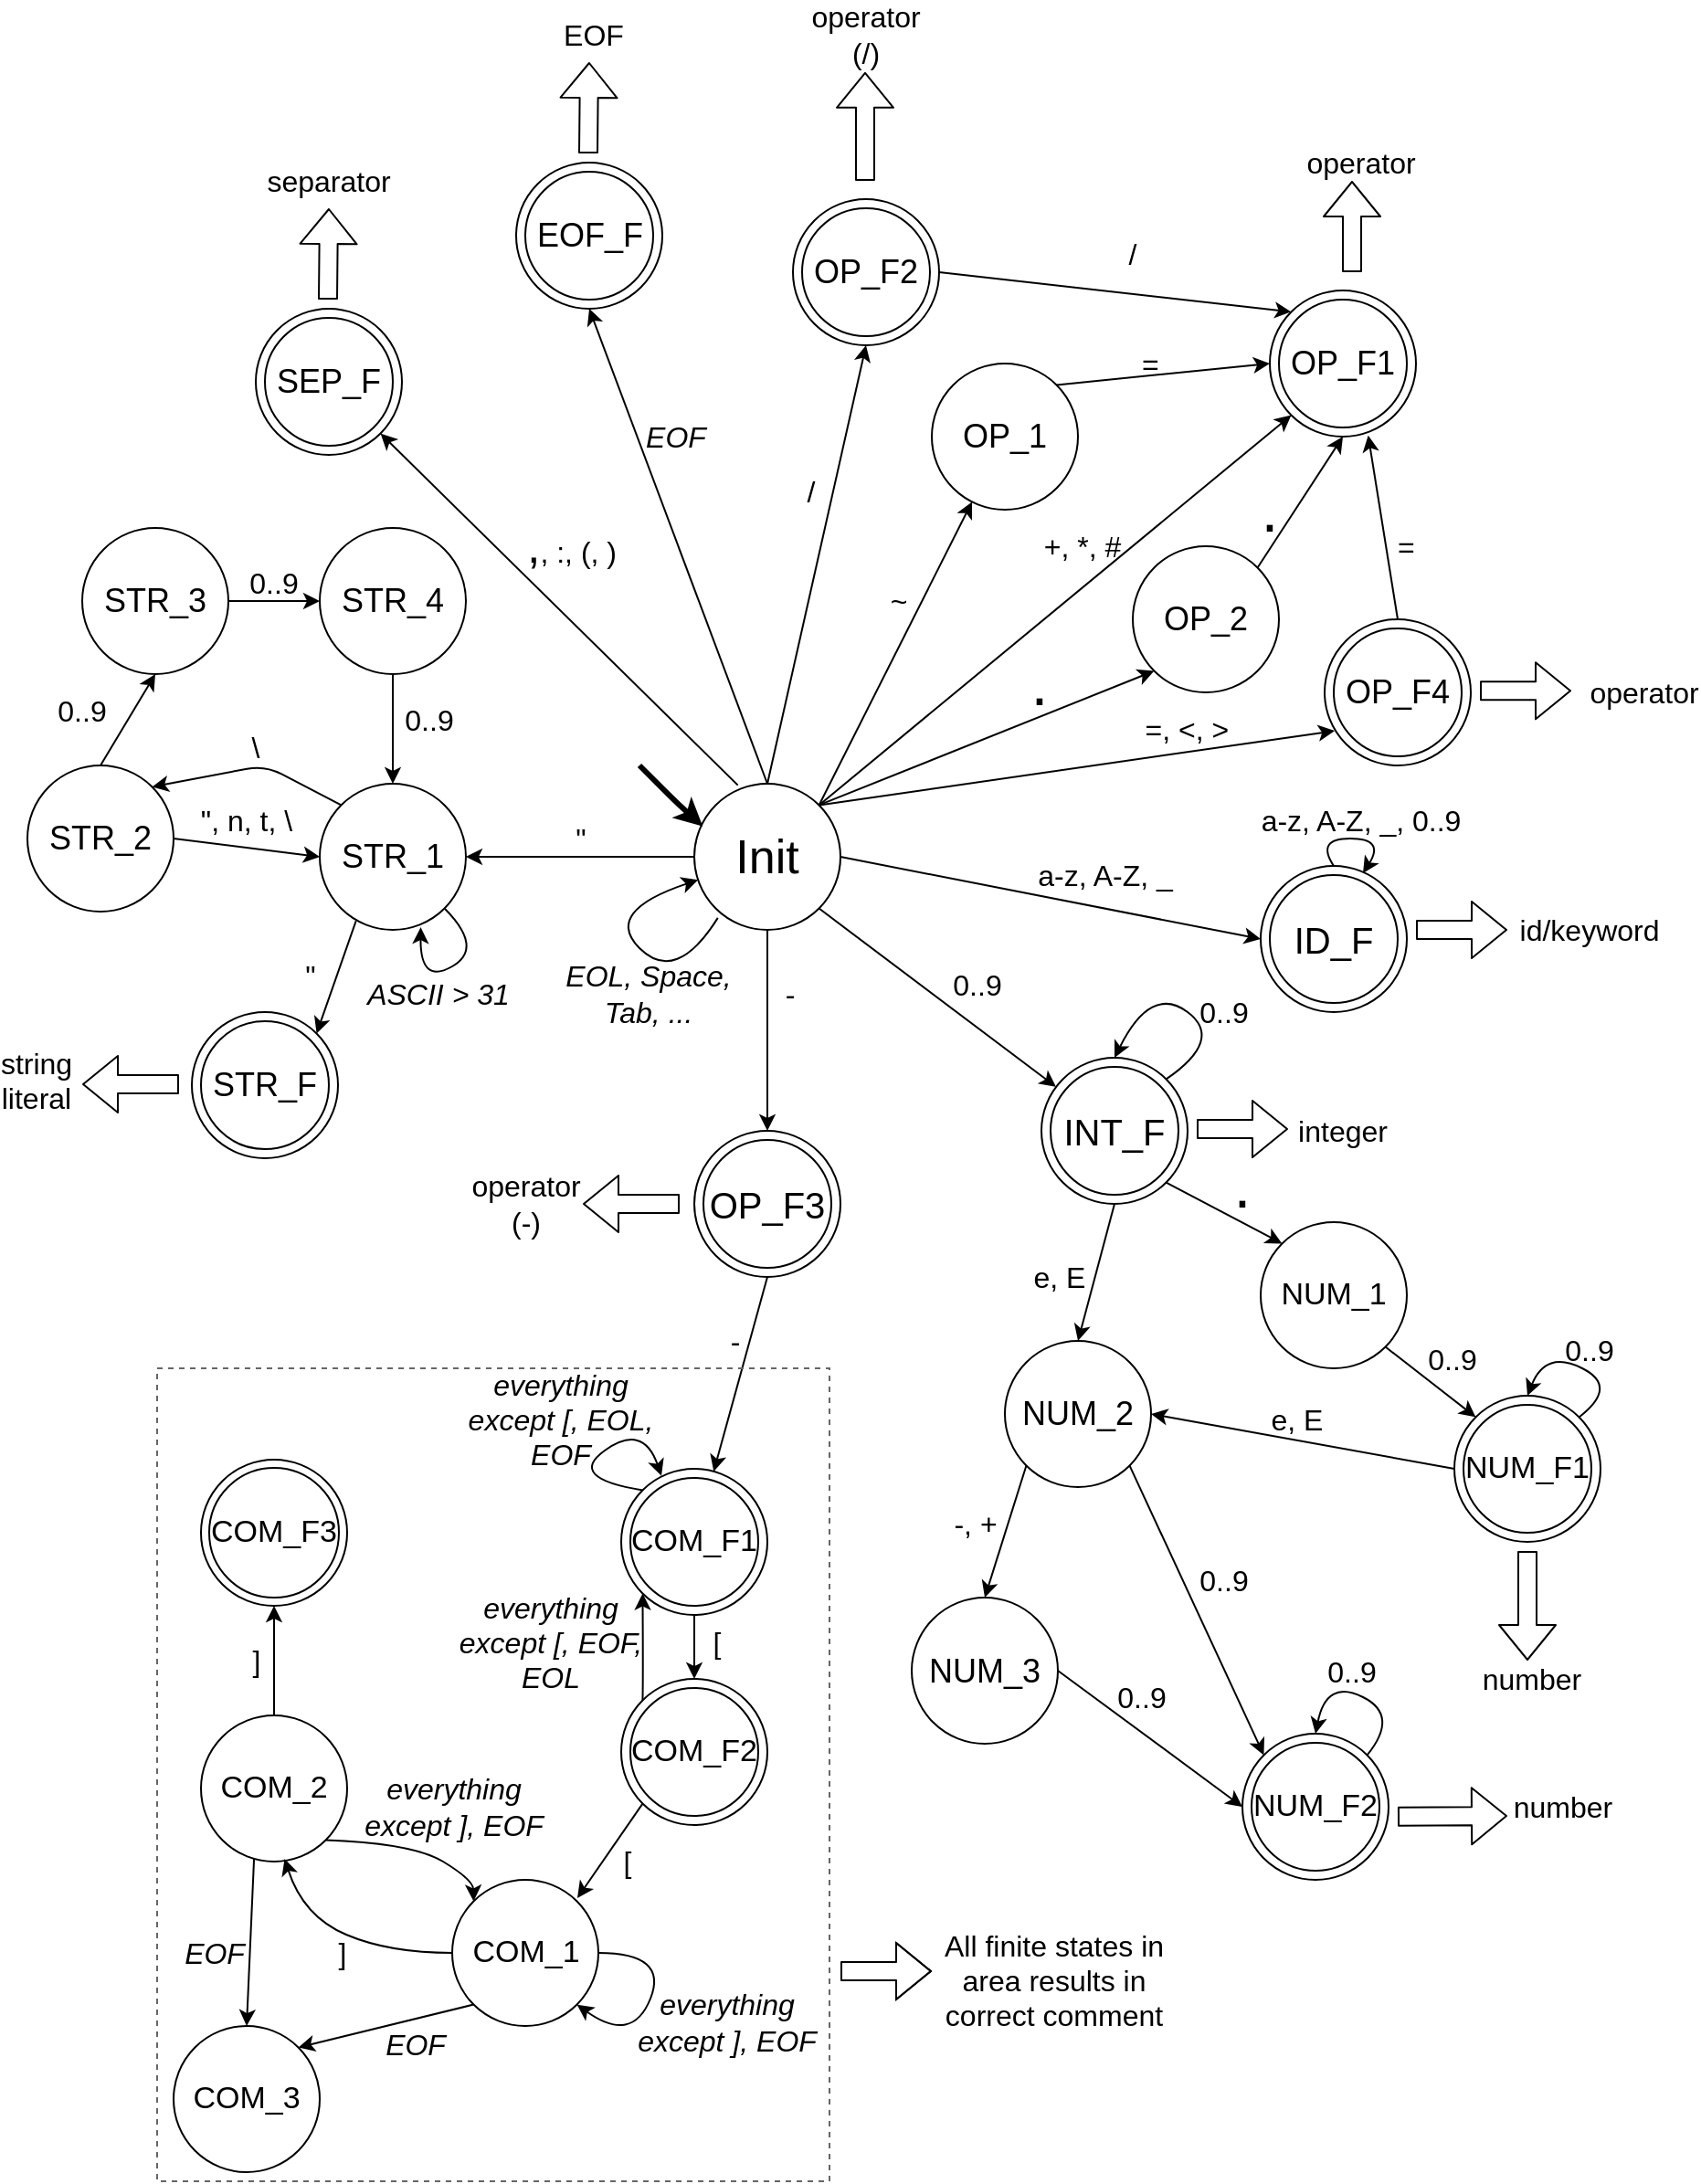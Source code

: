 <mxfile version="15.8.8" type="device"><diagram id="jfhymkSBReP0TE36wZ99" name="Page-1"><mxGraphModel dx="2858" dy="2283" grid="1" gridSize="10" guides="1" tooltips="1" connect="1" arrows="1" fold="1" page="1" pageScale="1" pageWidth="827" pageHeight="1169" math="0" shadow="0"><root><mxCell id="0"/><mxCell id="1" parent="0"/><mxCell id="UPaLBRPtknd_56QeNl5u-7" value="" style="endArrow=classic;html=1;exitX=1;exitY=0.5;exitDx=0;exitDy=0;entryX=0;entryY=0.5;entryDx=0;entryDy=0;" parent="1" source="UPaLBRPtknd_56QeNl5u-9" target="UPaLBRPtknd_56QeNl5u-10" edge="1"><mxGeometry width="50" height="50" relative="1" as="geometry"><mxPoint x="463.9" y="465.97" as="sourcePoint"/><mxPoint x="554.0" y="435" as="targetPoint"/></mxGeometry></mxCell><mxCell id="UPaLBRPtknd_56QeNl5u-8" value="a-z, A-Z, _" style="text;html=1;strokeColor=none;fillColor=none;align=center;verticalAlign=middle;whiteSpace=wrap;rounded=0;fontSize=16;" parent="1" vertex="1"><mxGeometry x="529" y="460" width="80" height="20" as="geometry"/></mxCell><mxCell id="UPaLBRPtknd_56QeNl5u-9" value="Init" style="ellipse;whiteSpace=wrap;html=1;aspect=fixed;fontSize=26;" parent="1" vertex="1"><mxGeometry x="344" y="420" width="80" height="80" as="geometry"/></mxCell><mxCell id="UPaLBRPtknd_56QeNl5u-10" value="ID_F" style="ellipse;whiteSpace=wrap;html=1;aspect=fixed;fontSize=20;strokeWidth=1;" parent="1" vertex="1"><mxGeometry x="654" y="465" width="80" height="80" as="geometry"/></mxCell><mxCell id="UPaLBRPtknd_56QeNl5u-13" value="" style="curved=1;endArrow=classic;html=1;fontSize=26;exitX=0.5;exitY=0;exitDx=0;exitDy=0;entryX=0.7;entryY=0.05;entryDx=0;entryDy=0;entryPerimeter=0;" parent="1" source="UPaLBRPtknd_56QeNl5u-10" target="UPaLBRPtknd_56QeNl5u-10" edge="1"><mxGeometry width="50" height="50" relative="1" as="geometry"><mxPoint x="594" y="510" as="sourcePoint"/><mxPoint x="644" y="460" as="targetPoint"/><Array as="points"><mxPoint x="684" y="450"/><mxPoint x="722" y="450"/></Array></mxGeometry></mxCell><mxCell id="UPaLBRPtknd_56QeNl5u-14" value="a-z, A-Z, _, 0..9" style="text;html=1;strokeColor=none;fillColor=none;align=center;verticalAlign=middle;whiteSpace=wrap;rounded=0;fontSize=16;" parent="1" vertex="1"><mxGeometry x="649" y="430" width="120" height="20" as="geometry"/></mxCell><mxCell id="UPaLBRPtknd_56QeNl5u-15" value="INT_F" style="ellipse;whiteSpace=wrap;html=1;aspect=fixed;fontSize=20;strokeWidth=1;" parent="1" vertex="1"><mxGeometry x="534" y="570" width="80" height="80" as="geometry"/></mxCell><mxCell id="UPaLBRPtknd_56QeNl5u-16" value="" style="endArrow=classic;html=1;fontSize=16;exitX=1;exitY=1;exitDx=0;exitDy=0;" parent="1" source="UPaLBRPtknd_56QeNl5u-9" target="UPaLBRPtknd_56QeNl5u-15" edge="1"><mxGeometry width="50" height="50" relative="1" as="geometry"><mxPoint x="564" y="490" as="sourcePoint"/><mxPoint x="614" y="440" as="targetPoint"/></mxGeometry></mxCell><mxCell id="UPaLBRPtknd_56QeNl5u-17" value="0..9" style="text;html=1;strokeColor=none;fillColor=none;align=center;verticalAlign=middle;whiteSpace=wrap;rounded=0;fontSize=16;" parent="1" vertex="1"><mxGeometry x="459" y="520" width="80" height="20" as="geometry"/></mxCell><mxCell id="UPaLBRPtknd_56QeNl5u-19" value="" style="curved=1;endArrow=classic;html=1;fontSize=16;exitX=1;exitY=0;exitDx=0;exitDy=0;entryX=0.5;entryY=0;entryDx=0;entryDy=0;" parent="1" source="UPaLBRPtknd_56QeNl5u-15" target="UPaLBRPtknd_56QeNl5u-15" edge="1"><mxGeometry width="50" height="50" relative="1" as="geometry"><mxPoint x="694" y="530" as="sourcePoint"/><mxPoint x="764" y="480" as="targetPoint"/><Array as="points"><mxPoint x="634" y="560"/><mxPoint x="594" y="530"/></Array></mxGeometry></mxCell><mxCell id="UPaLBRPtknd_56QeNl5u-20" value="0..9" style="text;html=1;strokeColor=none;fillColor=none;align=center;verticalAlign=middle;whiteSpace=wrap;rounded=0;fontSize=16;" parent="1" vertex="1"><mxGeometry x="614" y="535" width="40" height="20" as="geometry"/></mxCell><mxCell id="UPaLBRPtknd_56QeNl5u-23" value="" style="endArrow=classic;html=1;fontSize=16;exitX=0.5;exitY=1;exitDx=0;exitDy=0;entryX=0.5;entryY=0;entryDx=0;entryDy=0;" parent="1" source="UPaLBRPtknd_56QeNl5u-15" target="RQZghlKb2XLVZH8_1ezN-1" edge="1"><mxGeometry width="50" height="50" relative="1" as="geometry"><mxPoint x="629.5" y="690" as="sourcePoint"/><mxPoint x="618.5" y="750" as="targetPoint"/></mxGeometry></mxCell><mxCell id="UPaLBRPtknd_56QeNl5u-25" value="e, E" style="text;html=1;strokeColor=none;fillColor=none;align=center;verticalAlign=middle;whiteSpace=wrap;rounded=0;fontSize=16;" parent="1" vertex="1"><mxGeometry x="519" y="680" width="50" height="20" as="geometry"/></mxCell><mxCell id="UPaLBRPtknd_56QeNl5u-29" value="." style="text;html=1;strokeColor=none;fillColor=none;align=center;verticalAlign=middle;whiteSpace=wrap;rounded=0;fontSize=34;" parent="1" vertex="1"><mxGeometry x="624" y="630" width="40" height="20" as="geometry"/></mxCell><mxCell id="UPaLBRPtknd_56QeNl5u-35" value="-, +" style="text;html=1;strokeColor=none;fillColor=none;align=center;verticalAlign=middle;whiteSpace=wrap;rounded=0;fontSize=16;" parent="1" vertex="1"><mxGeometry x="478" y="815" width="40" height="20" as="geometry"/></mxCell><mxCell id="UPaLBRPtknd_56QeNl5u-43" value="0..9" style="text;html=1;strokeColor=none;fillColor=none;align=center;verticalAlign=middle;whiteSpace=wrap;rounded=0;fontSize=16;" parent="1" vertex="1"><mxGeometry x="569" y="910" width="40" height="20" as="geometry"/></mxCell><mxCell id="UPaLBRPtknd_56QeNl5u-44" value="" style="curved=1;endArrow=classic;html=1;fontSize=16;exitX=1;exitY=0;exitDx=0;exitDy=0;entryX=0.5;entryY=0;entryDx=0;entryDy=0;" parent="1" source="RQZghlKb2XLVZH8_1ezN-2" target="RQZghlKb2XLVZH8_1ezN-2" edge="1"><mxGeometry width="50" height="50" relative="1" as="geometry"><mxPoint x="734" y="854" as="sourcePoint"/><mxPoint x="724" y="840" as="targetPoint"/><Array as="points"><mxPoint x="730" y="930"/><mxPoint x="690" y="910"/></Array></mxGeometry></mxCell><mxCell id="UPaLBRPtknd_56QeNl5u-49" value="STR_1" style="ellipse;whiteSpace=wrap;html=1;aspect=fixed;fontSize=18;" parent="1" vertex="1"><mxGeometry x="139" y="420" width="80" height="80" as="geometry"/></mxCell><mxCell id="UPaLBRPtknd_56QeNl5u-50" value="" style="endArrow=classic;html=1;fontSize=16;exitX=0;exitY=0.5;exitDx=0;exitDy=0;entryX=1;entryY=0.5;entryDx=0;entryDy=0;" parent="1" source="UPaLBRPtknd_56QeNl5u-9" target="UPaLBRPtknd_56QeNl5u-49" edge="1"><mxGeometry width="50" height="50" relative="1" as="geometry"><mxPoint x="334" y="640" as="sourcePoint"/><mxPoint x="384" y="590" as="targetPoint"/></mxGeometry></mxCell><mxCell id="UPaLBRPtknd_56QeNl5u-51" value="&quot;" style="text;html=1;strokeColor=none;fillColor=none;align=center;verticalAlign=middle;whiteSpace=wrap;rounded=0;fontSize=16;" parent="1" vertex="1"><mxGeometry x="266.5" y="440" width="30" height="20" as="geometry"/></mxCell><mxCell id="UPaLBRPtknd_56QeNl5u-52" value="STR_F" style="ellipse;whiteSpace=wrap;html=1;aspect=fixed;fontSize=18;strokeWidth=1;" parent="1" vertex="1"><mxGeometry x="69" y="545" width="80" height="80" as="geometry"/></mxCell><mxCell id="UPaLBRPtknd_56QeNl5u-53" value="STR_2" style="ellipse;whiteSpace=wrap;html=1;aspect=fixed;fontSize=18;" parent="1" vertex="1"><mxGeometry x="-21" y="410" width="80" height="80" as="geometry"/></mxCell><mxCell id="UPaLBRPtknd_56QeNl5u-54" value="" style="endArrow=classic;html=1;fontSize=16;exitX=0.248;exitY=0.939;exitDx=0;exitDy=0;entryX=1;entryY=0;entryDx=0;entryDy=0;exitPerimeter=0;" parent="1" source="UPaLBRPtknd_56QeNl5u-49" target="UPaLBRPtknd_56QeNl5u-52" edge="1"><mxGeometry width="50" height="50" relative="1" as="geometry"><mxPoint x="409" y="640" as="sourcePoint"/><mxPoint x="459" y="590" as="targetPoint"/></mxGeometry></mxCell><mxCell id="UPaLBRPtknd_56QeNl5u-56" value="&quot;" style="text;html=1;strokeColor=none;fillColor=none;align=center;verticalAlign=middle;whiteSpace=wrap;rounded=0;fontSize=16;" parent="1" vertex="1"><mxGeometry x="119" y="515" width="30" height="20" as="geometry"/></mxCell><mxCell id="UPaLBRPtknd_56QeNl5u-62" value="" style="group;fontSize=15;" parent="1" vertex="1" connectable="0"><mxGeometry x="159" y="515" width="90" height="30" as="geometry"/></mxCell><mxCell id="UPaLBRPtknd_56QeNl5u-60" value="&lt;i style=&quot;font-size: 16px;&quot;&gt;&lt;font style=&quot;font-size: 16px;&quot;&gt;ASCII &amp;gt; 31&lt;/font&gt;&lt;/i&gt;" style="text;html=1;strokeColor=none;fillColor=none;align=center;verticalAlign=middle;whiteSpace=wrap;rounded=0;fontSize=16;" parent="UPaLBRPtknd_56QeNl5u-62" vertex="1"><mxGeometry y="10" width="90" height="20" as="geometry"/></mxCell><mxCell id="UPaLBRPtknd_56QeNl5u-63" value="" style="endArrow=classic;html=1;fontSize=16;exitX=0;exitY=0;exitDx=0;exitDy=0;entryX=1;entryY=0;entryDx=0;entryDy=0;" parent="1" source="UPaLBRPtknd_56QeNl5u-49" target="UPaLBRPtknd_56QeNl5u-53" edge="1"><mxGeometry width="50" height="50" relative="1" as="geometry"><mxPoint x="189" y="555" as="sourcePoint"/><mxPoint x="239" y="505" as="targetPoint"/><Array as="points"><mxPoint x="109" y="410"/></Array></mxGeometry></mxCell><mxCell id="UPaLBRPtknd_56QeNl5u-64" value="\" style="text;html=1;strokeColor=none;fillColor=none;align=center;verticalAlign=middle;whiteSpace=wrap;rounded=0;fontSize=16;" parent="1" vertex="1"><mxGeometry x="89" y="390" width="30" height="20" as="geometry"/></mxCell><mxCell id="UPaLBRPtknd_56QeNl5u-65" value="STR_3" style="ellipse;whiteSpace=wrap;html=1;aspect=fixed;fontSize=18;" parent="1" vertex="1"><mxGeometry x="9" y="280" width="80" height="80" as="geometry"/></mxCell><mxCell id="UPaLBRPtknd_56QeNl5u-66" value="STR_4" style="ellipse;whiteSpace=wrap;html=1;aspect=fixed;fontSize=18;" parent="1" vertex="1"><mxGeometry x="139" y="280" width="80" height="80" as="geometry"/></mxCell><mxCell id="UPaLBRPtknd_56QeNl5u-67" value="" style="endArrow=classic;html=1;fontSize=16;entryX=0.5;entryY=1;entryDx=0;entryDy=0;exitX=0.5;exitY=0;exitDx=0;exitDy=0;" parent="1" source="UPaLBRPtknd_56QeNl5u-53" target="UPaLBRPtknd_56QeNl5u-65" edge="1"><mxGeometry width="50" height="50" relative="1" as="geometry"><mxPoint x="49" y="420" as="sourcePoint"/><mxPoint x="99" y="370" as="targetPoint"/></mxGeometry></mxCell><mxCell id="UPaLBRPtknd_56QeNl5u-68" value="" style="endArrow=classic;html=1;fontSize=16;entryX=0;entryY=0.5;entryDx=0;entryDy=0;exitX=1;exitY=0.5;exitDx=0;exitDy=0;" parent="1" source="UPaLBRPtknd_56QeNl5u-65" target="UPaLBRPtknd_56QeNl5u-66" edge="1"><mxGeometry width="50" height="50" relative="1" as="geometry"><mxPoint x="59" y="430" as="sourcePoint"/><mxPoint x="59" y="370" as="targetPoint"/></mxGeometry></mxCell><mxCell id="UPaLBRPtknd_56QeNl5u-69" value="" style="endArrow=classic;html=1;fontSize=16;entryX=0.5;entryY=0;entryDx=0;entryDy=0;exitX=0.5;exitY=1;exitDx=0;exitDy=0;" parent="1" source="UPaLBRPtknd_56QeNl5u-66" target="UPaLBRPtknd_56QeNl5u-49" edge="1"><mxGeometry width="50" height="50" relative="1" as="geometry"><mxPoint x="179" y="390" as="sourcePoint"/><mxPoint x="229" y="390" as="targetPoint"/></mxGeometry></mxCell><mxCell id="UPaLBRPtknd_56QeNl5u-70" value="" style="curved=1;endArrow=classic;html=1;fontSize=16;entryX=0.691;entryY=0.982;entryDx=0;entryDy=0;exitX=1;exitY=1;exitDx=0;exitDy=0;entryPerimeter=0;" parent="1" source="UPaLBRPtknd_56QeNl5u-49" target="UPaLBRPtknd_56QeNl5u-49" edge="1"><mxGeometry width="50" height="50" relative="1" as="geometry"><mxPoint x="169" y="555" as="sourcePoint"/><mxPoint x="219" y="505" as="targetPoint"/><Array as="points"><mxPoint x="229" y="510"/><mxPoint x="194" y="530"/></Array></mxGeometry></mxCell><mxCell id="UPaLBRPtknd_56QeNl5u-71" value="0..9" style="text;html=1;strokeColor=none;fillColor=none;align=center;verticalAlign=middle;whiteSpace=wrap;rounded=0;fontSize=16;" parent="1" vertex="1"><mxGeometry x="-11" y="370" width="40" height="20" as="geometry"/></mxCell><mxCell id="UPaLBRPtknd_56QeNl5u-72" value="0..9" style="text;html=1;strokeColor=none;fillColor=none;align=center;verticalAlign=middle;whiteSpace=wrap;rounded=0;fontSize=16;" parent="1" vertex="1"><mxGeometry x="94" y="300" width="40" height="20" as="geometry"/></mxCell><mxCell id="UPaLBRPtknd_56QeNl5u-73" value="0..9" style="text;html=1;strokeColor=none;fillColor=none;align=center;verticalAlign=middle;whiteSpace=wrap;rounded=0;fontSize=16;" parent="1" vertex="1"><mxGeometry x="179" y="375" width="40" height="20" as="geometry"/></mxCell><mxCell id="UPaLBRPtknd_56QeNl5u-75" value="" style="endArrow=classic;html=1;fontSize=16;exitX=1;exitY=0.5;exitDx=0;exitDy=0;entryX=0;entryY=0.5;entryDx=0;entryDy=0;" parent="1" source="UPaLBRPtknd_56QeNl5u-53" target="UPaLBRPtknd_56QeNl5u-49" edge="1"><mxGeometry width="50" height="50" relative="1" as="geometry"><mxPoint x="279" y="540" as="sourcePoint"/><mxPoint x="329" y="490" as="targetPoint"/></mxGeometry></mxCell><mxCell id="UPaLBRPtknd_56QeNl5u-76" value="&quot;, n, t, \" style="text;html=1;strokeColor=none;fillColor=none;align=center;verticalAlign=middle;whiteSpace=wrap;rounded=0;fontSize=16;" parent="1" vertex="1"><mxGeometry x="69" y="430" width="60" height="20" as="geometry"/></mxCell><mxCell id="UPaLBRPtknd_56QeNl5u-78" value="" style="endArrow=classic;html=1;fontSize=16;entryX=0.058;entryY=0.292;entryDx=0;entryDy=0;strokeWidth=3;entryPerimeter=0;" parent="1" target="UPaLBRPtknd_56QeNl5u-9" edge="1"><mxGeometry width="50" height="50" relative="1" as="geometry"><mxPoint x="314" y="410" as="sourcePoint"/><mxPoint x="394" y="320" as="targetPoint"/><Array as="points"><mxPoint x="334" y="430"/></Array></mxGeometry></mxCell><mxCell id="UPaLBRPtknd_56QeNl5u-79" value="" style="endArrow=classic;html=1;fontSize=16;exitX=0.5;exitY=1;exitDx=0;exitDy=0;entryX=0.5;entryY=0;entryDx=0;entryDy=0;" parent="1" source="UPaLBRPtknd_56QeNl5u-9" target="UPaLBRPtknd_56QeNl5u-81" edge="1"><mxGeometry width="50" height="50" relative="1" as="geometry"><mxPoint x="314.244" y="520.004" as="sourcePoint"/><mxPoint x="414" y="580" as="targetPoint"/></mxGeometry></mxCell><mxCell id="UPaLBRPtknd_56QeNl5u-81" value="OP_F3" style="ellipse;whiteSpace=wrap;html=1;aspect=fixed;fontSize=20;strokeWidth=1;fontStyle=0" parent="1" vertex="1"><mxGeometry x="344" y="610" width="80" height="80" as="geometry"/></mxCell><mxCell id="UPaLBRPtknd_56QeNl5u-82" value="-" style="text;html=1;strokeColor=none;fillColor=none;align=center;verticalAlign=middle;whiteSpace=wrap;rounded=0;fontSize=16;" parent="1" vertex="1"><mxGeometry x="384" y="525" width="25" height="20" as="geometry"/></mxCell><mxCell id="UPaLBRPtknd_56QeNl5u-84" value="-" style="text;html=1;strokeColor=none;fillColor=none;align=center;verticalAlign=middle;whiteSpace=wrap;rounded=0;fontSize=16;" parent="1" vertex="1"><mxGeometry x="354" y="715" width="25" height="20" as="geometry"/></mxCell><mxCell id="UPaLBRPtknd_56QeNl5u-86" value="COM_F1" style="ellipse;whiteSpace=wrap;html=1;aspect=fixed;fontSize=17;" parent="1" vertex="1"><mxGeometry x="304" y="795" width="80" height="80" as="geometry"/></mxCell><mxCell id="UPaLBRPtknd_56QeNl5u-87" value="" style="endArrow=classic;html=1;fontSize=16;exitX=0.5;exitY=1;exitDx=0;exitDy=0;" parent="1" source="UPaLBRPtknd_56QeNl5u-81" target="UPaLBRPtknd_56QeNl5u-86" edge="1"><mxGeometry width="50" height="50" relative="1" as="geometry"><mxPoint x="394" y="765" as="sourcePoint"/><mxPoint x="304" y="710" as="targetPoint"/></mxGeometry></mxCell><mxCell id="UPaLBRPtknd_56QeNl5u-89" value="" style="endArrow=classic;html=1;fontSize=16;exitX=0.5;exitY=1;exitDx=0;exitDy=0;" parent="1" source="UPaLBRPtknd_56QeNl5u-86" edge="1"><mxGeometry width="50" height="50" relative="1" as="geometry"><mxPoint x="404" y="775" as="sourcePoint"/><mxPoint x="344" y="910" as="targetPoint"/></mxGeometry></mxCell><mxCell id="UPaLBRPtknd_56QeNl5u-90" value="COM_F2" style="ellipse;whiteSpace=wrap;html=1;aspect=fixed;fontSize=17;" parent="1" vertex="1"><mxGeometry x="304" y="910" width="80" height="80" as="geometry"/></mxCell><mxCell id="UPaLBRPtknd_56QeNl5u-92" value="[" style="text;html=1;strokeColor=none;fillColor=none;align=center;verticalAlign=middle;whiteSpace=wrap;rounded=0;fontSize=16;" parent="1" vertex="1"><mxGeometry x="344" y="880" width="25" height="20" as="geometry"/></mxCell><mxCell id="UPaLBRPtknd_56QeNl5u-93" value="[" style="text;html=1;strokeColor=none;fillColor=none;align=center;verticalAlign=middle;whiteSpace=wrap;rounded=0;fontSize=16;" parent="1" vertex="1"><mxGeometry x="294.5" y="1000" width="25" height="20" as="geometry"/></mxCell><mxCell id="UPaLBRPtknd_56QeNl5u-94" value="" style="endArrow=classic;html=1;fontSize=16;exitX=0;exitY=1;exitDx=0;exitDy=0;" parent="1" source="UPaLBRPtknd_56QeNl5u-90" edge="1"><mxGeometry width="50" height="50" relative="1" as="geometry"><mxPoint x="564" y="810" as="sourcePoint"/><mxPoint x="280" y="1030" as="targetPoint"/></mxGeometry></mxCell><mxCell id="UPaLBRPtknd_56QeNl5u-107" value="&lt;div&gt;everything&lt;/div&gt;&lt;div&gt;except ], EOF&lt;br&gt;&lt;/div&gt;" style="text;html=1;strokeColor=none;fillColor=none;align=center;verticalAlign=middle;whiteSpace=wrap;rounded=0;fontSize=16;fontStyle=2" parent="1" vertex="1"><mxGeometry x="309" y="1080" width="106" height="35" as="geometry"/></mxCell><mxCell id="UPaLBRPtknd_56QeNl5u-110" value="" style="curved=1;endArrow=classic;html=1;fontSize=16;exitX=0;exitY=0;exitDx=0;exitDy=0;entryX=0.275;entryY=0.048;entryDx=0;entryDy=0;entryPerimeter=0;" parent="1" source="UPaLBRPtknd_56QeNl5u-86" target="UPaLBRPtknd_56QeNl5u-86" edge="1"><mxGeometry width="50" height="50" relative="1" as="geometry"><mxPoint x="284" y="795" as="sourcePoint"/><mxPoint x="334" y="745" as="targetPoint"/><Array as="points"><mxPoint x="274" y="800"/><mxPoint x="316" y="770"/></Array></mxGeometry></mxCell><mxCell id="UPaLBRPtknd_56QeNl5u-111" value="&lt;div&gt;&lt;i&gt;everything&lt;/i&gt;&lt;/div&gt;&lt;div&gt;&lt;i&gt;except [, EOL, EOF&lt;br&gt;&lt;/i&gt;&lt;/div&gt;" style="text;html=1;strokeColor=none;fillColor=none;align=center;verticalAlign=middle;whiteSpace=wrap;rounded=0;fontSize=16;" parent="1" vertex="1"><mxGeometry x="219" y="740" width="104" height="55" as="geometry"/></mxCell><mxCell id="UPaLBRPtknd_56QeNl5u-118" value="" style="curved=1;endArrow=classic;html=1;fontSize=16;exitX=0.161;exitY=0.918;exitDx=0;exitDy=0;exitPerimeter=0;" parent="1" source="UPaLBRPtknd_56QeNl5u-9" target="UPaLBRPtknd_56QeNl5u-9" edge="1"><mxGeometry width="50" height="50" relative="1" as="geometry"><mxPoint x="269" y="560" as="sourcePoint"/><mxPoint x="319" y="510" as="targetPoint"/><Array as="points"><mxPoint x="334" y="530"/><mxPoint x="294" y="490"/></Array></mxGeometry></mxCell><mxCell id="UPaLBRPtknd_56QeNl5u-119" value="EOL, Space, Tab, ..." style="text;html=1;strokeColor=none;fillColor=none;align=center;verticalAlign=middle;whiteSpace=wrap;rounded=0;fontSize=16;fontStyle=2" parent="1" vertex="1"><mxGeometry x="269" y="507.5" width="100" height="55" as="geometry"/></mxCell><mxCell id="UPaLBRPtknd_56QeNl5u-120" value="OP_F1" style="ellipse;whiteSpace=wrap;html=1;aspect=fixed;fontSize=18;strokeWidth=1;" parent="1" vertex="1"><mxGeometry x="659" y="150" width="80" height="80" as="geometry"/></mxCell><mxCell id="UPaLBRPtknd_56QeNl5u-121" value="SEP_F" style="ellipse;whiteSpace=wrap;html=1;aspect=fixed;fontSize=18;strokeWidth=1;" parent="1" vertex="1"><mxGeometry x="104" y="160" width="80" height="80" as="geometry"/></mxCell><mxCell id="UPaLBRPtknd_56QeNl5u-122" value="" style="endArrow=classic;html=1;fontSize=16;entryX=0;entryY=1;entryDx=0;entryDy=0;exitX=1;exitY=0;exitDx=0;exitDy=0;" parent="1" source="UPaLBRPtknd_56QeNl5u-9" target="UPaLBRPtknd_56QeNl5u-120" edge="1"><mxGeometry width="50" height="50" relative="1" as="geometry"><mxPoint x="294" y="400" as="sourcePoint"/><mxPoint x="365.716" y="441.716" as="targetPoint"/></mxGeometry></mxCell><mxCell id="UPaLBRPtknd_56QeNl5u-123" value="+, *, #" style="text;html=1;strokeColor=none;fillColor=none;align=center;verticalAlign=middle;whiteSpace=wrap;rounded=0;fontSize=16;" parent="1" vertex="1"><mxGeometry x="509" y="280" width="95" height="20" as="geometry"/></mxCell><mxCell id="UPaLBRPtknd_56QeNl5u-127" value="" style="endArrow=classic;html=1;fontSize=16;entryX=1;entryY=1;entryDx=0;entryDy=0;exitX=0.298;exitY=0.01;exitDx=0;exitDy=0;exitPerimeter=0;" parent="1" source="UPaLBRPtknd_56QeNl5u-9" target="UPaLBRPtknd_56QeNl5u-121" edge="1"><mxGeometry width="50" height="50" relative="1" as="geometry"><mxPoint x="383" y="420" as="sourcePoint"/><mxPoint x="433" y="370" as="targetPoint"/></mxGeometry></mxCell><mxCell id="UPaLBRPtknd_56QeNl5u-128" value="&lt;font style=&quot;font-size: 26px&quot;&gt;,&lt;/font&gt;, :, (, )" style="text;html=1;strokeColor=none;fillColor=none;align=center;verticalAlign=middle;whiteSpace=wrap;rounded=0;fontSize=16;" parent="1" vertex="1"><mxGeometry x="246.5" y="280" width="60" height="20" as="geometry"/></mxCell><mxCell id="UPaLBRPtknd_56QeNl5u-132" value="" style="shape=flexArrow;endArrow=classic;html=1;fontSize=16;strokeWidth=1;" parent="1" edge="1"><mxGeometry width="50" height="50" relative="1" as="geometry"><mxPoint x="619" y="609" as="sourcePoint"/><mxPoint x="669" y="609" as="targetPoint"/></mxGeometry></mxCell><mxCell id="UPaLBRPtknd_56QeNl5u-133" value="" style="shape=flexArrow;endArrow=classic;html=1;fontSize=16;strokeWidth=1;" parent="1" edge="1"><mxGeometry width="50" height="50" relative="1" as="geometry"><mxPoint x="739" y="500" as="sourcePoint"/><mxPoint x="789" y="500" as="targetPoint"/></mxGeometry></mxCell><mxCell id="UPaLBRPtknd_56QeNl5u-134" value="" style="shape=flexArrow;endArrow=classic;html=1;fontSize=16;strokeWidth=1;" parent="1" edge="1"><mxGeometry width="50" height="50" relative="1" as="geometry"><mxPoint x="704" y="140.0" as="sourcePoint"/><mxPoint x="704" y="90" as="targetPoint"/></mxGeometry></mxCell><mxCell id="UPaLBRPtknd_56QeNl5u-135" value="" style="shape=flexArrow;endArrow=classic;html=1;fontSize=16;strokeWidth=1;" parent="1" edge="1"><mxGeometry width="50" height="50" relative="1" as="geometry"><mxPoint x="143.5" y="155" as="sourcePoint"/><mxPoint x="143.98" y="105" as="targetPoint"/></mxGeometry></mxCell><mxCell id="UPaLBRPtknd_56QeNl5u-137" value="" style="shape=flexArrow;endArrow=classic;html=1;fontSize=16;strokeWidth=1;" parent="1" edge="1"><mxGeometry width="50" height="50" relative="1" as="geometry"><mxPoint x="62" y="584.5" as="sourcePoint"/><mxPoint x="9.0" y="584.5" as="targetPoint"/></mxGeometry></mxCell><mxCell id="UPaLBRPtknd_56QeNl5u-138" value="number" style="text;html=1;strokeColor=none;fillColor=none;align=center;verticalAlign=middle;whiteSpace=wrap;rounded=0;fontSize=16;" parent="1" vertex="1"><mxGeometry x="795" y="970" width="49" height="20" as="geometry"/></mxCell><mxCell id="UPaLBRPtknd_56QeNl5u-140" value="integer" style="text;html=1;strokeColor=none;fillColor=none;align=center;verticalAlign=middle;whiteSpace=wrap;rounded=0;fontSize=16;" parent="1" vertex="1"><mxGeometry x="679" y="600" width="40" height="20" as="geometry"/></mxCell><mxCell id="UPaLBRPtknd_56QeNl5u-141" value="id/keyword" style="text;html=1;strokeColor=none;fillColor=none;align=center;verticalAlign=middle;whiteSpace=wrap;rounded=0;fontSize=16;" parent="1" vertex="1"><mxGeometry x="814" y="490" width="40" height="20" as="geometry"/></mxCell><mxCell id="UPaLBRPtknd_56QeNl5u-142" value="operator (/)" style="text;html=1;strokeColor=none;fillColor=none;align=center;verticalAlign=middle;whiteSpace=wrap;rounded=0;fontSize=16;" parent="1" vertex="1"><mxGeometry x="418" width="40" height="20" as="geometry"/></mxCell><mxCell id="UPaLBRPtknd_56QeNl5u-143" value="separator" style="text;html=1;strokeColor=none;fillColor=none;align=center;verticalAlign=middle;whiteSpace=wrap;rounded=0;fontSize=16;" parent="1" vertex="1"><mxGeometry x="124" y="80" width="40" height="20" as="geometry"/></mxCell><mxCell id="UPaLBRPtknd_56QeNl5u-145" value="&lt;div&gt;&lt;br&gt;&lt;/div&gt;&lt;div&gt;string literal&lt;br&gt;&lt;/div&gt;" style="text;html=1;strokeColor=none;fillColor=none;align=center;verticalAlign=middle;whiteSpace=wrap;rounded=0;fontSize=16;" parent="1" vertex="1"><mxGeometry x="-36" y="562.5" width="40" height="20" as="geometry"/></mxCell><mxCell id="TF9PBZlByJdU3aYzOGNC-3" value="0..9" style="text;html=1;strokeColor=none;fillColor=none;align=center;verticalAlign=middle;whiteSpace=wrap;rounded=0;fontSize=16;" parent="1" vertex="1"><mxGeometry x="614" y="845.5" width="40" height="20" as="geometry"/></mxCell><mxCell id="TF9PBZlByJdU3aYzOGNC-4" value="" style="endArrow=classic;html=1;fontSize=16;exitX=1;exitY=0;exitDx=0;exitDy=0;entryX=0;entryY=1;entryDx=0;entryDy=0;" parent="1" source="UPaLBRPtknd_56QeNl5u-9" target="TF9PBZlByJdU3aYzOGNC-5" edge="1"><mxGeometry width="50" height="50" relative="1" as="geometry"><mxPoint x="422.284" y="441.716" as="sourcePoint"/><mxPoint x="534" y="340" as="targetPoint"/></mxGeometry></mxCell><mxCell id="TF9PBZlByJdU3aYzOGNC-5" value="OP_2" style="ellipse;whiteSpace=wrap;html=1;aspect=fixed;fontSize=18;" parent="1" vertex="1"><mxGeometry x="584" y="290" width="80" height="80" as="geometry"/></mxCell><mxCell id="TF9PBZlByJdU3aYzOGNC-6" value="" style="endArrow=classic;html=1;fontSize=16;exitX=1;exitY=0;exitDx=0;exitDy=0;entryX=0.5;entryY=1;entryDx=0;entryDy=0;" parent="1" source="TF9PBZlByJdU3aYzOGNC-5" target="UPaLBRPtknd_56QeNl5u-120" edge="1"><mxGeometry width="50" height="50" relative="1" as="geometry"><mxPoint x="544.004" y="299.996" as="sourcePoint"/><mxPoint x="642.436" y="256.564" as="targetPoint"/></mxGeometry></mxCell><mxCell id="TF9PBZlByJdU3aYzOGNC-7" value="." style="text;html=1;strokeColor=none;fillColor=none;align=center;verticalAlign=middle;whiteSpace=wrap;rounded=0;fontSize=34;" parent="1" vertex="1"><mxGeometry x="649" y="260" width="20" height="20" as="geometry"/></mxCell><mxCell id="TF9PBZlByJdU3aYzOGNC-8" value="." style="text;html=1;strokeColor=none;fillColor=none;align=center;verticalAlign=middle;whiteSpace=wrap;rounded=0;fontSize=34;" parent="1" vertex="1"><mxGeometry x="523" y="355" width="20" height="20" as="geometry"/></mxCell><mxCell id="6NA6GulhIW76kVSZ6xMm-2" value="OP_1" style="ellipse;whiteSpace=wrap;html=1;aspect=fixed;fontSize=18;" parent="1" vertex="1"><mxGeometry x="474" y="190" width="80" height="80" as="geometry"/></mxCell><mxCell id="6NA6GulhIW76kVSZ6xMm-4" value="" style="endArrow=classic;html=1;fontSize=16;exitX=1;exitY=0;exitDx=0;exitDy=0;" parent="1" source="UPaLBRPtknd_56QeNl5u-9" target="6NA6GulhIW76kVSZ6xMm-2" edge="1"><mxGeometry width="50" height="50" relative="1" as="geometry"><mxPoint x="422.284" y="441.716" as="sourcePoint"/><mxPoint x="545.716" y="358.284" as="targetPoint"/></mxGeometry></mxCell><mxCell id="6NA6GulhIW76kVSZ6xMm-6" value="~" style="text;html=1;strokeColor=none;fillColor=none;align=center;verticalAlign=middle;whiteSpace=wrap;rounded=0;fontSize=16;" parent="1" vertex="1"><mxGeometry x="449" y="310" width="14" height="20" as="geometry"/></mxCell><mxCell id="6NA6GulhIW76kVSZ6xMm-7" value="" style="endArrow=classic;html=1;fontSize=16;entryX=0;entryY=0.5;entryDx=0;entryDy=0;startArrow=none;exitX=1;exitY=0;exitDx=0;exitDy=0;" parent="1" source="6NA6GulhIW76kVSZ6xMm-2" target="UPaLBRPtknd_56QeNl5u-120" edge="1"><mxGeometry width="50" height="50" relative="1" as="geometry"><mxPoint x="614" y="220" as="sourcePoint"/><mxPoint x="419" y="160.0" as="targetPoint"/><Array as="points"/></mxGeometry></mxCell><mxCell id="6NA6GulhIW76kVSZ6xMm-10" value="OP_F2" style="ellipse;whiteSpace=wrap;html=1;aspect=fixed;fontSize=18;strokeWidth=1;" parent="1" vertex="1"><mxGeometry x="398" y="100" width="80" height="80" as="geometry"/></mxCell><mxCell id="6NA6GulhIW76kVSZ6xMm-11" value="" style="endArrow=classic;html=1;fontSize=16;entryX=0.5;entryY=1;entryDx=0;entryDy=0;" parent="1" target="6NA6GulhIW76kVSZ6xMm-10" edge="1"><mxGeometry width="50" height="50" relative="1" as="geometry"><mxPoint x="384" y="420" as="sourcePoint"/><mxPoint x="675.716" y="198.284" as="targetPoint"/></mxGeometry></mxCell><mxCell id="6NA6GulhIW76kVSZ6xMm-12" value="/" style="text;html=1;strokeColor=none;fillColor=none;align=center;verticalAlign=middle;whiteSpace=wrap;rounded=0;fontSize=16;" parent="1" vertex="1"><mxGeometry x="398" y="250" width="20" height="20" as="geometry"/></mxCell><mxCell id="6NA6GulhIW76kVSZ6xMm-13" value="" style="shape=flexArrow;endArrow=classic;html=1;fontSize=16;strokeWidth=1;" parent="1" edge="1"><mxGeometry width="50" height="50" relative="1" as="geometry"><mxPoint x="437.5" y="90.0" as="sourcePoint"/><mxPoint x="437.5" y="30.42" as="targetPoint"/></mxGeometry></mxCell><mxCell id="6NA6GulhIW76kVSZ6xMm-14" value="operator" style="text;html=1;strokeColor=none;fillColor=none;align=center;verticalAlign=middle;whiteSpace=wrap;rounded=0;fontSize=16;" parent="1" vertex="1"><mxGeometry x="689" y="70" width="40" height="20" as="geometry"/></mxCell><mxCell id="6NA6GulhIW76kVSZ6xMm-22" value="" style="endArrow=classic;html=1;fontSize=16;exitX=0.5;exitY=0;exitDx=0;exitDy=0;entryX=0.5;entryY=1;entryDx=0;entryDy=0;" parent="1" source="UPaLBRPtknd_56QeNl5u-9" target="6NA6GulhIW76kVSZ6xMm-24" edge="1"><mxGeometry width="50" height="50" relative="1" as="geometry"><mxPoint x="377.84" y="430.8" as="sourcePoint"/><mxPoint x="324" y="160" as="targetPoint"/></mxGeometry></mxCell><mxCell id="6NA6GulhIW76kVSZ6xMm-23" value="&lt;i&gt;EOF&lt;/i&gt;" style="text;html=1;strokeColor=none;fillColor=none;align=center;verticalAlign=middle;whiteSpace=wrap;rounded=0;fontSize=16;" parent="1" vertex="1"><mxGeometry x="304" y="220" width="60" height="20" as="geometry"/></mxCell><mxCell id="6NA6GulhIW76kVSZ6xMm-24" value="EOF_F" style="ellipse;whiteSpace=wrap;html=1;aspect=fixed;fontSize=18;strokeWidth=1;" parent="1" vertex="1"><mxGeometry x="246.5" y="80" width="80" height="80" as="geometry"/></mxCell><mxCell id="6NA6GulhIW76kVSZ6xMm-25" value="" style="shape=flexArrow;endArrow=classic;html=1;fontSize=16;strokeWidth=1;" parent="1" edge="1"><mxGeometry width="50" height="50" relative="1" as="geometry"><mxPoint x="286" y="75" as="sourcePoint"/><mxPoint x="286.48" y="25" as="targetPoint"/></mxGeometry></mxCell><mxCell id="6NA6GulhIW76kVSZ6xMm-26" value="EOF" style="text;html=1;strokeColor=none;fillColor=none;align=center;verticalAlign=middle;whiteSpace=wrap;rounded=0;fontSize=16;" parent="1" vertex="1"><mxGeometry x="269" width="40" height="20" as="geometry"/></mxCell><mxCell id="YWWEmwTcKwvpHqrIAM3G-2" value="" style="shape=flexArrow;endArrow=classic;html=1;fontSize=16;strokeWidth=1;" parent="1" edge="1"><mxGeometry width="50" height="50" relative="1" as="geometry"><mxPoint x="336" y="650" as="sourcePoint"/><mxPoint x="283" y="650" as="targetPoint"/></mxGeometry></mxCell><mxCell id="YWWEmwTcKwvpHqrIAM3G-3" value="&lt;div&gt;operator&lt;/div&gt;&lt;div&gt;(-)&lt;br&gt;&lt;/div&gt;" style="text;html=1;strokeColor=none;fillColor=none;align=center;verticalAlign=middle;whiteSpace=wrap;rounded=0;fontSize=16;" parent="1" vertex="1"><mxGeometry x="231.5" y="640" width="40" height="20" as="geometry"/></mxCell><mxCell id="UPaLBRPtknd_56QeNl5u-126" value="&amp;nbsp;=, &amp;lt;, &amp;gt;" style="text;html=1;strokeColor=none;fillColor=none;align=center;verticalAlign=middle;whiteSpace=wrap;rounded=0;fontSize=16;" parent="1" vertex="1"><mxGeometry x="584" y="380" width="55" height="20" as="geometry"/></mxCell><mxCell id="Kj8l8Jp5ZtX1uCnmVk9x-4" value="" style="endArrow=classic;html=1;fontSize=16;entryX=0;entryY=0;entryDx=0;entryDy=0;exitX=1;exitY=0.5;exitDx=0;exitDy=0;" parent="1" source="6NA6GulhIW76kVSZ6xMm-10" target="UPaLBRPtknd_56QeNl5u-120" edge="1"><mxGeometry width="50" height="50" relative="1" as="geometry"><mxPoint x="394" y="430" as="sourcePoint"/><mxPoint x="454" y="170.0" as="targetPoint"/></mxGeometry></mxCell><mxCell id="Kj8l8Jp5ZtX1uCnmVk9x-5" value="/" style="text;html=1;strokeColor=none;fillColor=none;align=center;verticalAlign=middle;whiteSpace=wrap;rounded=0;fontSize=16;" parent="1" vertex="1"><mxGeometry x="574" y="120" width="20" height="20" as="geometry"/></mxCell><mxCell id="Kj8l8Jp5ZtX1uCnmVk9x-6" value="OP_F4" style="ellipse;whiteSpace=wrap;html=1;aspect=fixed;fontSize=18;strokeWidth=1;" parent="1" vertex="1"><mxGeometry x="689" y="330" width="80" height="80" as="geometry"/></mxCell><mxCell id="Kj8l8Jp5ZtX1uCnmVk9x-7" value="" style="endArrow=classic;html=1;fontSize=16;exitX=1;exitY=0;exitDx=0;exitDy=0;entryX=0.069;entryY=0.763;entryDx=0;entryDy=0;entryPerimeter=0;" parent="1" source="UPaLBRPtknd_56QeNl5u-9" target="Kj8l8Jp5ZtX1uCnmVk9x-6" edge="1"><mxGeometry width="50" height="50" relative="1" as="geometry"><mxPoint x="422.284" y="441.716" as="sourcePoint"/><mxPoint x="610.716" y="368.284" as="targetPoint"/></mxGeometry></mxCell><mxCell id="Kj8l8Jp5ZtX1uCnmVk9x-8" value="" style="endArrow=classic;html=1;fontSize=16;exitX=0.5;exitY=0;exitDx=0;exitDy=0;entryX=0.673;entryY=0.992;entryDx=0;entryDy=0;entryPerimeter=0;" parent="1" source="Kj8l8Jp5ZtX1uCnmVk9x-6" target="UPaLBRPtknd_56QeNl5u-120" edge="1"><mxGeometry width="50" height="50" relative="1" as="geometry"><mxPoint x="422.284" y="441.716" as="sourcePoint"/><mxPoint x="704.52" y="401.04" as="targetPoint"/></mxGeometry></mxCell><mxCell id="Kj8l8Jp5ZtX1uCnmVk9x-10" value="&amp;nbsp;=" style="text;html=1;strokeColor=none;fillColor=none;align=center;verticalAlign=middle;whiteSpace=wrap;rounded=0;fontSize=16;" parent="1" vertex="1"><mxGeometry x="584" y="180" width="15" height="20" as="geometry"/></mxCell><mxCell id="Kj8l8Jp5ZtX1uCnmVk9x-11" value="&amp;nbsp;=" style="text;html=1;strokeColor=none;fillColor=none;align=center;verticalAlign=middle;whiteSpace=wrap;rounded=0;fontSize=16;" parent="1" vertex="1"><mxGeometry x="724" y="280" width="15" height="20" as="geometry"/></mxCell><mxCell id="Kj8l8Jp5ZtX1uCnmVk9x-14" value="" style="shape=flexArrow;endArrow=classic;html=1;fontSize=16;strokeWidth=1;" parent="1" edge="1"><mxGeometry width="50" height="50" relative="1" as="geometry"><mxPoint x="774" y="369.17" as="sourcePoint"/><mxPoint x="824" y="369.17" as="targetPoint"/></mxGeometry></mxCell><mxCell id="Kj8l8Jp5ZtX1uCnmVk9x-15" value="&lt;div&gt;operator&lt;/div&gt;" style="text;html=1;strokeColor=none;fillColor=none;align=center;verticalAlign=middle;whiteSpace=wrap;rounded=0;fontSize=16;" parent="1" vertex="1"><mxGeometry x="844" y="360" width="40" height="20" as="geometry"/></mxCell><mxCell id="v-du55B2zLbrqKM8LoKf-3" value="" style="ellipse;whiteSpace=wrap;html=1;aspect=fixed;fontSize=18;strokeWidth=1;fillColor=none;perimeterSpacing=0;" parent="1" vertex="1"><mxGeometry x="109" y="165" width="70" height="70" as="geometry"/></mxCell><mxCell id="v-du55B2zLbrqKM8LoKf-4" value="" style="ellipse;whiteSpace=wrap;html=1;aspect=fixed;fontSize=18;strokeWidth=1;fillColor=none;perimeterSpacing=0;" parent="1" vertex="1"><mxGeometry x="251.5" y="85" width="70" height="70" as="geometry"/></mxCell><mxCell id="v-du55B2zLbrqKM8LoKf-5" value="" style="ellipse;whiteSpace=wrap;html=1;aspect=fixed;fontSize=18;strokeWidth=1;fillColor=none;perimeterSpacing=0;" parent="1" vertex="1"><mxGeometry x="403" y="105" width="70" height="70" as="geometry"/></mxCell><mxCell id="v-du55B2zLbrqKM8LoKf-6" value="" style="ellipse;whiteSpace=wrap;html=1;aspect=fixed;fontSize=18;strokeWidth=1;fillColor=none;perimeterSpacing=0;" parent="1" vertex="1"><mxGeometry x="664" y="155" width="70" height="70" as="geometry"/></mxCell><mxCell id="v-du55B2zLbrqKM8LoKf-7" value="" style="ellipse;whiteSpace=wrap;html=1;aspect=fixed;fontSize=18;strokeWidth=1;fillColor=none;perimeterSpacing=0;" parent="1" vertex="1"><mxGeometry x="694" y="335" width="70" height="70" as="geometry"/></mxCell><mxCell id="v-du55B2zLbrqKM8LoKf-8" value="" style="ellipse;whiteSpace=wrap;html=1;aspect=fixed;fontSize=18;strokeWidth=1;fillColor=none;perimeterSpacing=0;" parent="1" vertex="1"><mxGeometry x="659" y="470" width="70" height="70" as="geometry"/></mxCell><mxCell id="v-du55B2zLbrqKM8LoKf-9" value="" style="ellipse;whiteSpace=wrap;html=1;aspect=fixed;fontSize=18;strokeWidth=1;fillColor=none;perimeterSpacing=0;" parent="1" vertex="1"><mxGeometry x="539" y="575" width="70" height="70" as="geometry"/></mxCell><mxCell id="v-du55B2zLbrqKM8LoKf-11" value="" style="ellipse;whiteSpace=wrap;html=1;aspect=fixed;fontSize=18;strokeWidth=1;fillColor=none;perimeterSpacing=0;" parent="1" vertex="1"><mxGeometry x="349" y="615" width="70" height="70" as="geometry"/></mxCell><mxCell id="v-du55B2zLbrqKM8LoKf-12" value="" style="ellipse;whiteSpace=wrap;html=1;aspect=fixed;fontSize=18;strokeWidth=1;fillColor=none;perimeterSpacing=0;" parent="1" vertex="1"><mxGeometry x="74" y="550" width="70" height="70" as="geometry"/></mxCell><mxCell id="B0rvr-TkMxjY2aVknGwk-7" value="" style="ellipse;whiteSpace=wrap;html=1;aspect=fixed;fontSize=18;strokeWidth=1;fillColor=none;perimeterSpacing=0;" parent="1" vertex="1"><mxGeometry x="309" y="800" width="70" height="70" as="geometry"/></mxCell><mxCell id="B0rvr-TkMxjY2aVknGwk-8" value="" style="curved=1;endArrow=classic;html=1;rounded=0;exitX=0;exitY=0;exitDx=0;exitDy=0;entryX=0;entryY=1;entryDx=0;entryDy=0;" parent="1" source="UPaLBRPtknd_56QeNl5u-90" target="UPaLBRPtknd_56QeNl5u-86" edge="1"><mxGeometry width="50" height="50" relative="1" as="geometry"><mxPoint x="400" y="950" as="sourcePoint"/><mxPoint x="450" y="900" as="targetPoint"/><Array as="points"><mxPoint x="316" y="910"/></Array></mxGeometry></mxCell><mxCell id="B0rvr-TkMxjY2aVknGwk-9" value="" style="ellipse;whiteSpace=wrap;html=1;aspect=fixed;fontSize=18;strokeWidth=1;fillColor=none;perimeterSpacing=0;" parent="1" vertex="1"><mxGeometry x="309" y="915" width="70" height="70" as="geometry"/></mxCell><mxCell id="B0rvr-TkMxjY2aVknGwk-10" value="&lt;div&gt;&lt;i&gt;everything&lt;br&gt;&lt;/i&gt;&lt;/div&gt;&lt;div&gt;&lt;i&gt;except [, EOF,&lt;/i&gt;&lt;/div&gt;&lt;div&gt;&lt;i&gt;EOL&lt;br&gt;&lt;/i&gt;&lt;/div&gt;" style="text;html=1;strokeColor=none;fillColor=none;align=center;verticalAlign=middle;whiteSpace=wrap;rounded=0;fontSize=16;" parent="1" vertex="1"><mxGeometry x="211.5" y="870" width="106.5" height="40" as="geometry"/></mxCell><mxCell id="B0rvr-TkMxjY2aVknGwk-13" value="COM_1" style="ellipse;whiteSpace=wrap;html=1;aspect=fixed;fontSize=17;" parent="1" vertex="1"><mxGeometry x="211.5" y="1020" width="80" height="80" as="geometry"/></mxCell><mxCell id="B0rvr-TkMxjY2aVknGwk-14" value="COM_2" style="ellipse;whiteSpace=wrap;html=1;aspect=fixed;fontSize=17;" parent="1" vertex="1"><mxGeometry x="74" y="930" width="80" height="80" as="geometry"/></mxCell><mxCell id="B0rvr-TkMxjY2aVknGwk-15" value="COM_F3" style="ellipse;whiteSpace=wrap;html=1;aspect=fixed;fontSize=17;" parent="1" vertex="1"><mxGeometry x="74" y="790" width="80" height="80" as="geometry"/></mxCell><mxCell id="B0rvr-TkMxjY2aVknGwk-16" value="" style="curved=1;endArrow=classic;html=1;rounded=0;fontSize=12;exitX=1;exitY=0.5;exitDx=0;exitDy=0;entryX=1;entryY=1;entryDx=0;entryDy=0;" parent="1" source="B0rvr-TkMxjY2aVknGwk-13" target="B0rvr-TkMxjY2aVknGwk-13" edge="1"><mxGeometry width="50" height="50" relative="1" as="geometry"><mxPoint x="400" y="920" as="sourcePoint"/><mxPoint x="450" y="870" as="targetPoint"/><Array as="points"><mxPoint x="330" y="1060"/><mxPoint x="310" y="1110"/></Array></mxGeometry></mxCell><mxCell id="B0rvr-TkMxjY2aVknGwk-19" value="" style="curved=1;endArrow=classic;html=1;rounded=0;exitX=0;exitY=0.5;exitDx=0;exitDy=0;entryX=0.572;entryY=0.981;entryDx=0;entryDy=0;entryPerimeter=0;" parent="1" source="B0rvr-TkMxjY2aVknGwk-13" target="B0rvr-TkMxjY2aVknGwk-14" edge="1"><mxGeometry width="50" height="50" relative="1" as="geometry"><mxPoint x="325.716" y="931.716" as="sourcePoint"/><mxPoint x="325.716" y="873.284" as="targetPoint"/><Array as="points"><mxPoint x="177" y="1060"/><mxPoint x="130" y="1040"/></Array></mxGeometry></mxCell><mxCell id="B0rvr-TkMxjY2aVknGwk-20" value="" style="curved=1;endArrow=classic;html=1;rounded=0;exitX=1;exitY=1;exitDx=0;exitDy=0;entryX=0;entryY=0;entryDx=0;entryDy=0;" parent="1" source="B0rvr-TkMxjY2aVknGwk-14" target="B0rvr-TkMxjY2aVknGwk-13" edge="1"><mxGeometry width="50" height="50" relative="1" as="geometry"><mxPoint x="221.5" y="1070" as="sourcePoint"/><mxPoint x="200" y="1032" as="targetPoint"/><Array as="points"><mxPoint x="190" y="1000"/><mxPoint x="223" y="1020"/></Array></mxGeometry></mxCell><mxCell id="B0rvr-TkMxjY2aVknGwk-21" value="&lt;div&gt;&lt;i&gt;everything&lt;br&gt;&lt;/i&gt;&lt;/div&gt;&lt;div&gt;&lt;i&gt;except ], EOF&lt;br&gt;&lt;/i&gt;&lt;/div&gt;" style="text;html=1;strokeColor=none;fillColor=none;align=center;verticalAlign=middle;whiteSpace=wrap;rounded=0;fontSize=16;" parent="1" vertex="1"><mxGeometry x="158" y="960" width="108.5" height="40" as="geometry"/></mxCell><mxCell id="B0rvr-TkMxjY2aVknGwk-22" value="]" style="text;html=1;strokeColor=none;fillColor=none;align=center;verticalAlign=middle;whiteSpace=wrap;rounded=0;fontSize=16;" parent="1" vertex="1"><mxGeometry x="139" y="1050" width="25" height="20" as="geometry"/></mxCell><mxCell id="B0rvr-TkMxjY2aVknGwk-24" value="" style="endArrow=classic;html=1;rounded=0;fontSize=12;exitX=0.5;exitY=0;exitDx=0;exitDy=0;entryX=0.5;entryY=1;entryDx=0;entryDy=0;" parent="1" source="B0rvr-TkMxjY2aVknGwk-14" target="B0rvr-TkMxjY2aVknGwk-15" edge="1"><mxGeometry width="50" height="50" relative="1" as="geometry"><mxPoint x="400" y="920" as="sourcePoint"/><mxPoint x="450" y="870" as="targetPoint"/></mxGeometry></mxCell><mxCell id="B0rvr-TkMxjY2aVknGwk-25" value="]" style="text;html=1;strokeColor=none;fillColor=none;align=center;verticalAlign=middle;whiteSpace=wrap;rounded=0;fontSize=16;" parent="1" vertex="1"><mxGeometry x="91.5" y="890" width="25" height="20" as="geometry"/></mxCell><mxCell id="B0rvr-TkMxjY2aVknGwk-27" value="" style="ellipse;whiteSpace=wrap;html=1;aspect=fixed;fontSize=18;strokeWidth=1;fillColor=none;perimeterSpacing=0;" parent="1" vertex="1"><mxGeometry x="78.5" y="794.5" width="71" height="71" as="geometry"/></mxCell><mxCell id="B0rvr-TkMxjY2aVknGwk-28" value="" style="whiteSpace=wrap;html=1;fontSize=12;fillColor=none;dashed=1;strokeColor=#666666;" parent="1" vertex="1"><mxGeometry x="50" y="740" width="368" height="445" as="geometry"/></mxCell><mxCell id="B0rvr-TkMxjY2aVknGwk-30" value="" style="shape=flexArrow;endArrow=classic;html=1;fontSize=16;strokeWidth=1;" parent="1" edge="1"><mxGeometry width="50" height="50" relative="1" as="geometry"><mxPoint x="424" y="1070" as="sourcePoint"/><mxPoint x="474" y="1070" as="targetPoint"/><Array as="points"><mxPoint x="444" y="1070"/></Array></mxGeometry></mxCell><mxCell id="B0rvr-TkMxjY2aVknGwk-31" value="All finite states in area results in correct comment" style="text;html=1;strokeColor=none;fillColor=none;align=center;verticalAlign=middle;whiteSpace=wrap;rounded=0;fontSize=16;" parent="1" vertex="1"><mxGeometry x="478" y="1030" width="126" height="90" as="geometry"/></mxCell><mxCell id="FZqg61FKioEt3vTh97EH-1" value="COM_3" style="ellipse;whiteSpace=wrap;html=1;aspect=fixed;fontSize=17;" parent="1" vertex="1"><mxGeometry x="59" y="1100" width="80" height="80" as="geometry"/></mxCell><mxCell id="FZqg61FKioEt3vTh97EH-2" value="" style="endArrow=classic;html=1;fontSize=16;exitX=0;exitY=1;exitDx=0;exitDy=0;entryX=1;entryY=0;entryDx=0;entryDy=0;" parent="1" source="B0rvr-TkMxjY2aVknGwk-13" target="FZqg61FKioEt3vTh97EH-1" edge="1"><mxGeometry width="50" height="50" relative="1" as="geometry"><mxPoint x="218.996" y="1104.144" as="sourcePoint"/><mxPoint x="183.28" y="1155.86" as="targetPoint"/></mxGeometry></mxCell><mxCell id="FZqg61FKioEt3vTh97EH-3" value="" style="endArrow=classic;html=1;fontSize=16;entryX=0.5;entryY=0;entryDx=0;entryDy=0;exitX=0.363;exitY=0.981;exitDx=0;exitDy=0;exitPerimeter=0;" parent="1" source="B0rvr-TkMxjY2aVknGwk-14" target="FZqg61FKioEt3vTh97EH-1" edge="1"><mxGeometry width="50" height="50" relative="1" as="geometry"><mxPoint x="90" y="1010" as="sourcePoint"/><mxPoint x="34.78" y="1113.36" as="targetPoint"/></mxGeometry></mxCell><mxCell id="FZqg61FKioEt3vTh97EH-4" value="EOF" style="text;html=1;strokeColor=none;fillColor=none;align=center;verticalAlign=middle;whiteSpace=wrap;rounded=0;fontSize=16;fontStyle=2" parent="1" vertex="1"><mxGeometry x="179" y="1100" width="25" height="20" as="geometry"/></mxCell><mxCell id="FZqg61FKioEt3vTh97EH-5" value="EOF" style="text;html=1;strokeColor=none;fillColor=none;align=center;verticalAlign=middle;whiteSpace=wrap;rounded=0;fontSize=16;fontStyle=2" parent="1" vertex="1"><mxGeometry x="69" y="1050" width="25" height="20" as="geometry"/></mxCell><mxCell id="RQZghlKb2XLVZH8_1ezN-1" value="NUM_2" style="ellipse;whiteSpace=wrap;html=1;aspect=fixed;fontSize=18;" vertex="1" parent="1"><mxGeometry x="514" y="725" width="80" height="80" as="geometry"/></mxCell><mxCell id="RQZghlKb2XLVZH8_1ezN-2" value="NUM_F2" style="ellipse;whiteSpace=wrap;html=1;aspect=fixed;fontSize=17;" vertex="1" parent="1"><mxGeometry x="644" y="940" width="80" height="80" as="geometry"/></mxCell><mxCell id="RQZghlKb2XLVZH8_1ezN-3" value="NUM_1" style="ellipse;whiteSpace=wrap;html=1;aspect=fixed;fontSize=17;" vertex="1" parent="1"><mxGeometry x="654" y="660" width="80" height="80" as="geometry"/></mxCell><mxCell id="RQZghlKb2XLVZH8_1ezN-4" value="" style="endArrow=classic;html=1;fontSize=16;exitX=1;exitY=1;exitDx=0;exitDy=0;entryX=0;entryY=0;entryDx=0;entryDy=0;" edge="1" parent="1" source="UPaLBRPtknd_56QeNl5u-15" target="RQZghlKb2XLVZH8_1ezN-3"><mxGeometry width="50" height="50" relative="1" as="geometry"><mxPoint x="676.5" y="660" as="sourcePoint"/><mxPoint x="671.5" y="700" as="targetPoint"/></mxGeometry></mxCell><mxCell id="RQZghlKb2XLVZH8_1ezN-6" value="e, E" style="text;html=1;strokeColor=none;fillColor=none;align=center;verticalAlign=middle;whiteSpace=wrap;rounded=0;fontSize=16;" vertex="1" parent="1"><mxGeometry x="649" y="757.5" width="50" height="20" as="geometry"/></mxCell><mxCell id="RQZghlKb2XLVZH8_1ezN-8" value="NUM_3" style="ellipse;whiteSpace=wrap;html=1;aspect=fixed;fontSize=18;" vertex="1" parent="1"><mxGeometry x="463" y="865.5" width="80" height="80" as="geometry"/></mxCell><mxCell id="RQZghlKb2XLVZH8_1ezN-9" value="" style="endArrow=classic;html=1;fontSize=16;exitX=0;exitY=1;exitDx=0;exitDy=0;entryX=0.5;entryY=0;entryDx=0;entryDy=0;" edge="1" parent="1" source="RQZghlKb2XLVZH8_1ezN-1" target="RQZghlKb2XLVZH8_1ezN-8"><mxGeometry width="50" height="50" relative="1" as="geometry"><mxPoint x="716" y="820" as="sourcePoint"/><mxPoint x="529" y="860" as="targetPoint"/></mxGeometry></mxCell><mxCell id="RQZghlKb2XLVZH8_1ezN-10" value="" style="endArrow=classic;html=1;fontSize=16;exitX=1;exitY=1;exitDx=0;exitDy=0;entryX=0;entryY=0;entryDx=0;entryDy=0;" edge="1" parent="1" source="RQZghlKb2XLVZH8_1ezN-1" target="RQZghlKb2XLVZH8_1ezN-2"><mxGeometry width="50" height="50" relative="1" as="geometry"><mxPoint x="757.5" y="815" as="sourcePoint"/><mxPoint x="570.5" y="855" as="targetPoint"/></mxGeometry></mxCell><mxCell id="RQZghlKb2XLVZH8_1ezN-11" value="" style="endArrow=classic;html=1;fontSize=16;exitX=1;exitY=0.5;exitDx=0;exitDy=0;entryX=0;entryY=0.5;entryDx=0;entryDy=0;" edge="1" parent="1" source="RQZghlKb2XLVZH8_1ezN-8" target="RQZghlKb2XLVZH8_1ezN-2"><mxGeometry width="50" height="50" relative="1" as="geometry"><mxPoint x="747" y="885" as="sourcePoint"/><mxPoint x="560" y="1000" as="targetPoint"/></mxGeometry></mxCell><mxCell id="RQZghlKb2XLVZH8_1ezN-14" value="0..9" style="text;html=1;strokeColor=none;fillColor=none;align=center;verticalAlign=middle;whiteSpace=wrap;rounded=0;fontSize=16;" vertex="1" parent="1"><mxGeometry x="684" y="895.5" width="40" height="20" as="geometry"/></mxCell><mxCell id="RQZghlKb2XLVZH8_1ezN-16" value="" style="ellipse;whiteSpace=wrap;html=1;aspect=fixed;fontSize=18;strokeWidth=1;fillColor=none;perimeterSpacing=0;" vertex="1" parent="1"><mxGeometry x="649" y="945" width="70" height="70" as="geometry"/></mxCell><mxCell id="RQZghlKb2XLVZH8_1ezN-20" value="" style="shape=flexArrow;endArrow=classic;html=1;fontSize=16;strokeWidth=1;" edge="1" parent="1"><mxGeometry width="50" height="50" relative="1" as="geometry"><mxPoint x="800" y="840" as="sourcePoint"/><mxPoint x="800" y="900" as="targetPoint"/></mxGeometry></mxCell><mxCell id="RQZghlKb2XLVZH8_1ezN-22" value="" style="shape=flexArrow;endArrow=classic;html=1;fontSize=16;strokeWidth=1;" edge="1" parent="1"><mxGeometry width="50" height="50" relative="1" as="geometry"><mxPoint x="729" y="985.4" as="sourcePoint"/><mxPoint x="789" y="985.0" as="targetPoint"/></mxGeometry></mxCell><mxCell id="RQZghlKb2XLVZH8_1ezN-24" value="NUM_F1" style="ellipse;whiteSpace=wrap;html=1;aspect=fixed;fontSize=17;" vertex="1" parent="1"><mxGeometry x="760" y="755" width="80" height="80" as="geometry"/></mxCell><mxCell id="RQZghlKb2XLVZH8_1ezN-25" value="" style="curved=1;endArrow=classic;html=1;fontSize=16;exitX=1;exitY=0;exitDx=0;exitDy=0;entryX=0.5;entryY=0;entryDx=0;entryDy=0;" edge="1" parent="1" source="RQZghlKb2XLVZH8_1ezN-24" target="RQZghlKb2XLVZH8_1ezN-24"><mxGeometry width="50" height="50" relative="1" as="geometry"><mxPoint x="834.284" y="748.356" as="sourcePoint"/><mxPoint x="806" y="736.64" as="targetPoint"/><Array as="points"><mxPoint x="850" y="750"/><mxPoint x="810" y="730"/></Array></mxGeometry></mxCell><mxCell id="RQZghlKb2XLVZH8_1ezN-26" value="" style="endArrow=classic;html=1;fontSize=16;exitX=1;exitY=1;exitDx=0;exitDy=0;entryX=0;entryY=0;entryDx=0;entryDy=0;" edge="1" parent="1" source="RQZghlKb2XLVZH8_1ezN-3" target="RQZghlKb2XLVZH8_1ezN-24"><mxGeometry width="50" height="50" relative="1" as="geometry"><mxPoint x="724.004" y="725.004" as="sourcePoint"/><mxPoint x="787.436" y="758.436" as="targetPoint"/></mxGeometry></mxCell><mxCell id="RQZghlKb2XLVZH8_1ezN-28" value="" style="endArrow=classic;html=1;fontSize=16;exitX=0;exitY=0.5;exitDx=0;exitDy=0;entryX=1;entryY=0.5;entryDx=0;entryDy=0;" edge="1" parent="1" source="RQZghlKb2XLVZH8_1ezN-24" target="RQZghlKb2XLVZH8_1ezN-1"><mxGeometry width="50" height="50" relative="1" as="geometry"><mxPoint x="684.004" y="751.564" as="sourcePoint"/><mxPoint x="757.436" y="909.996" as="targetPoint"/></mxGeometry></mxCell><mxCell id="RQZghlKb2XLVZH8_1ezN-29" value="number" style="text;html=1;strokeColor=none;fillColor=none;align=center;verticalAlign=middle;whiteSpace=wrap;rounded=0;fontSize=16;" vertex="1" parent="1"><mxGeometry x="778" y="900" width="49" height="20" as="geometry"/></mxCell><mxCell id="RQZghlKb2XLVZH8_1ezN-31" value="0..9" style="text;html=1;strokeColor=none;fillColor=none;align=center;verticalAlign=middle;whiteSpace=wrap;rounded=0;fontSize=16;" vertex="1" parent="1"><mxGeometry x="739" y="725" width="40" height="20" as="geometry"/></mxCell><mxCell id="RQZghlKb2XLVZH8_1ezN-32" value="0..9" style="text;html=1;strokeColor=none;fillColor=none;align=center;verticalAlign=middle;whiteSpace=wrap;rounded=0;fontSize=16;" vertex="1" parent="1"><mxGeometry x="814" y="720" width="40" height="20" as="geometry"/></mxCell><mxCell id="RQZghlKb2XLVZH8_1ezN-33" value="" style="ellipse;whiteSpace=wrap;html=1;aspect=fixed;fontSize=18;strokeWidth=1;fillColor=none;perimeterSpacing=0;" vertex="1" parent="1"><mxGeometry x="765" y="760" width="70" height="70" as="geometry"/></mxCell></root></mxGraphModel></diagram></mxfile>